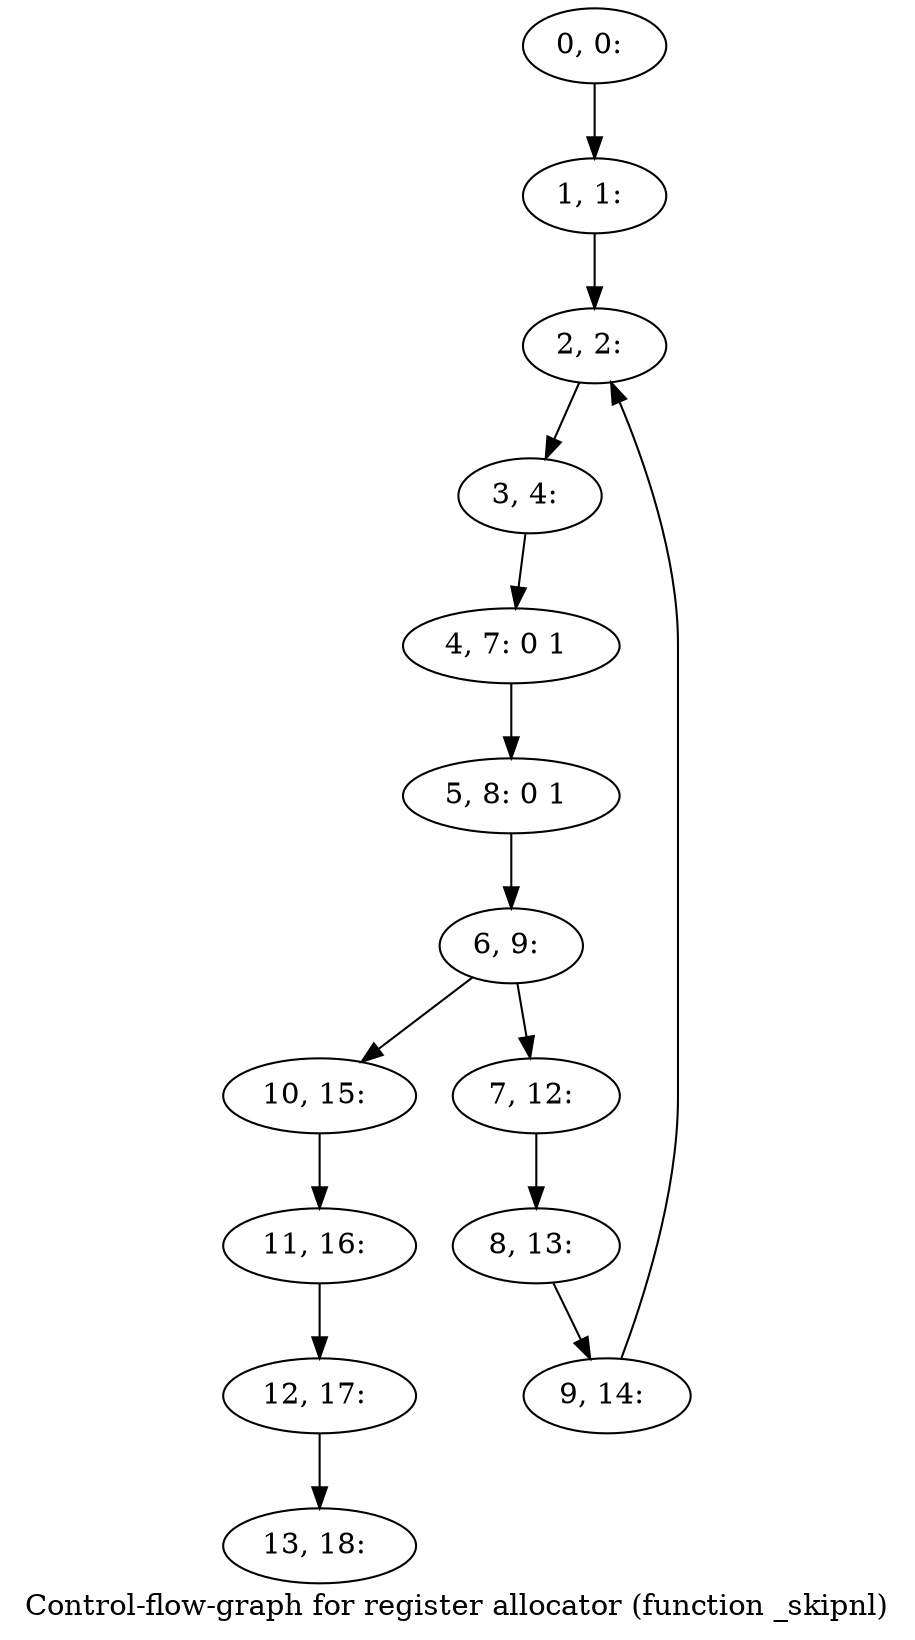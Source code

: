 digraph G {
graph [label="Control-flow-graph for register allocator (function _skipnl)"]
0[label="0, 0: "];
1[label="1, 1: "];
2[label="2, 2: "];
3[label="3, 4: "];
4[label="4, 7: 0 1 "];
5[label="5, 8: 0 1 "];
6[label="6, 9: "];
7[label="7, 12: "];
8[label="8, 13: "];
9[label="9, 14: "];
10[label="10, 15: "];
11[label="11, 16: "];
12[label="12, 17: "];
13[label="13, 18: "];
0->1 ;
1->2 ;
2->3 ;
3->4 ;
4->5 ;
5->6 ;
6->7 ;
6->10 ;
7->8 ;
8->9 ;
9->2 ;
10->11 ;
11->12 ;
12->13 ;
}
